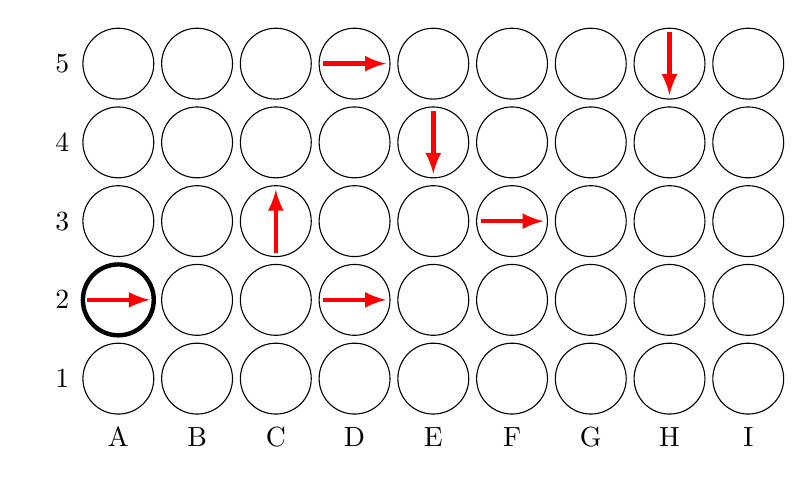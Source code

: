\tikzstyle{line} = [draw, ultra thick]
\tikzstyle{arrow} = [->,>=latex, red,ultra thick]
\begin{tikzpicture}



% Start
\draw[ultra thick] (1.5,2.5) circle (0.45);

% Grille
%\draw[step=1.0, black] (1,1) grid (10,6);
\foreach \x in {1,...,9}{
  \foreach \y in {1,...,5}{
    \draw (\x+0.5,\y+0.5) circle (0.45);
  }
}

% Labels
\foreach \x/\L in {1/A, 2/B, 3/C, 4/D, 5/E, 6/F, 7/G, 8/H, 9/I}{
  \node[below] at (\x+0.5,1) {\L};
}
\foreach \y/\L in {1/1,2/2,3/3,4/4,5/5}{
  \node[left] at (1,\y+0.5) {\L};
}

% %%%%%%%%%%%%%%%%%%%%%%%%%%%%

\draw[arrow] (1.1,2.5)--++(0.8,0);
\draw[arrow] (3.5,3.1)--++(0,0.8);
\draw[arrow] (4.1,5.5)--++(0.8,0);
\draw[arrow] (5.5,4.9)--++(0,-0.8);
\draw[arrow] (4.1,2.5)--++(0.8,0);
\draw[arrow] (6.1,3.5)--++(0.8,0);
\draw[arrow] (8.5,5.9)--++(0,-0.8);

%%%%%%%%%%%%%%%%%%%%%%%%%%%%
\end{tikzpicture}